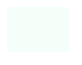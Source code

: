 @startuml

skinparam ClassBackgroundColor #MintCream
skinparam ClassFontColor #MintCream
skinparam ClassBorderColor #MintCream

skinparam ClassStereotypeFontSize 0
skinparam CircledCharacterFontSize 0
skinparam CircledCharacterRadius 0
skinparam ClassBorderThickness 0
skinparam Shadowing false

class Dummy

@enduml